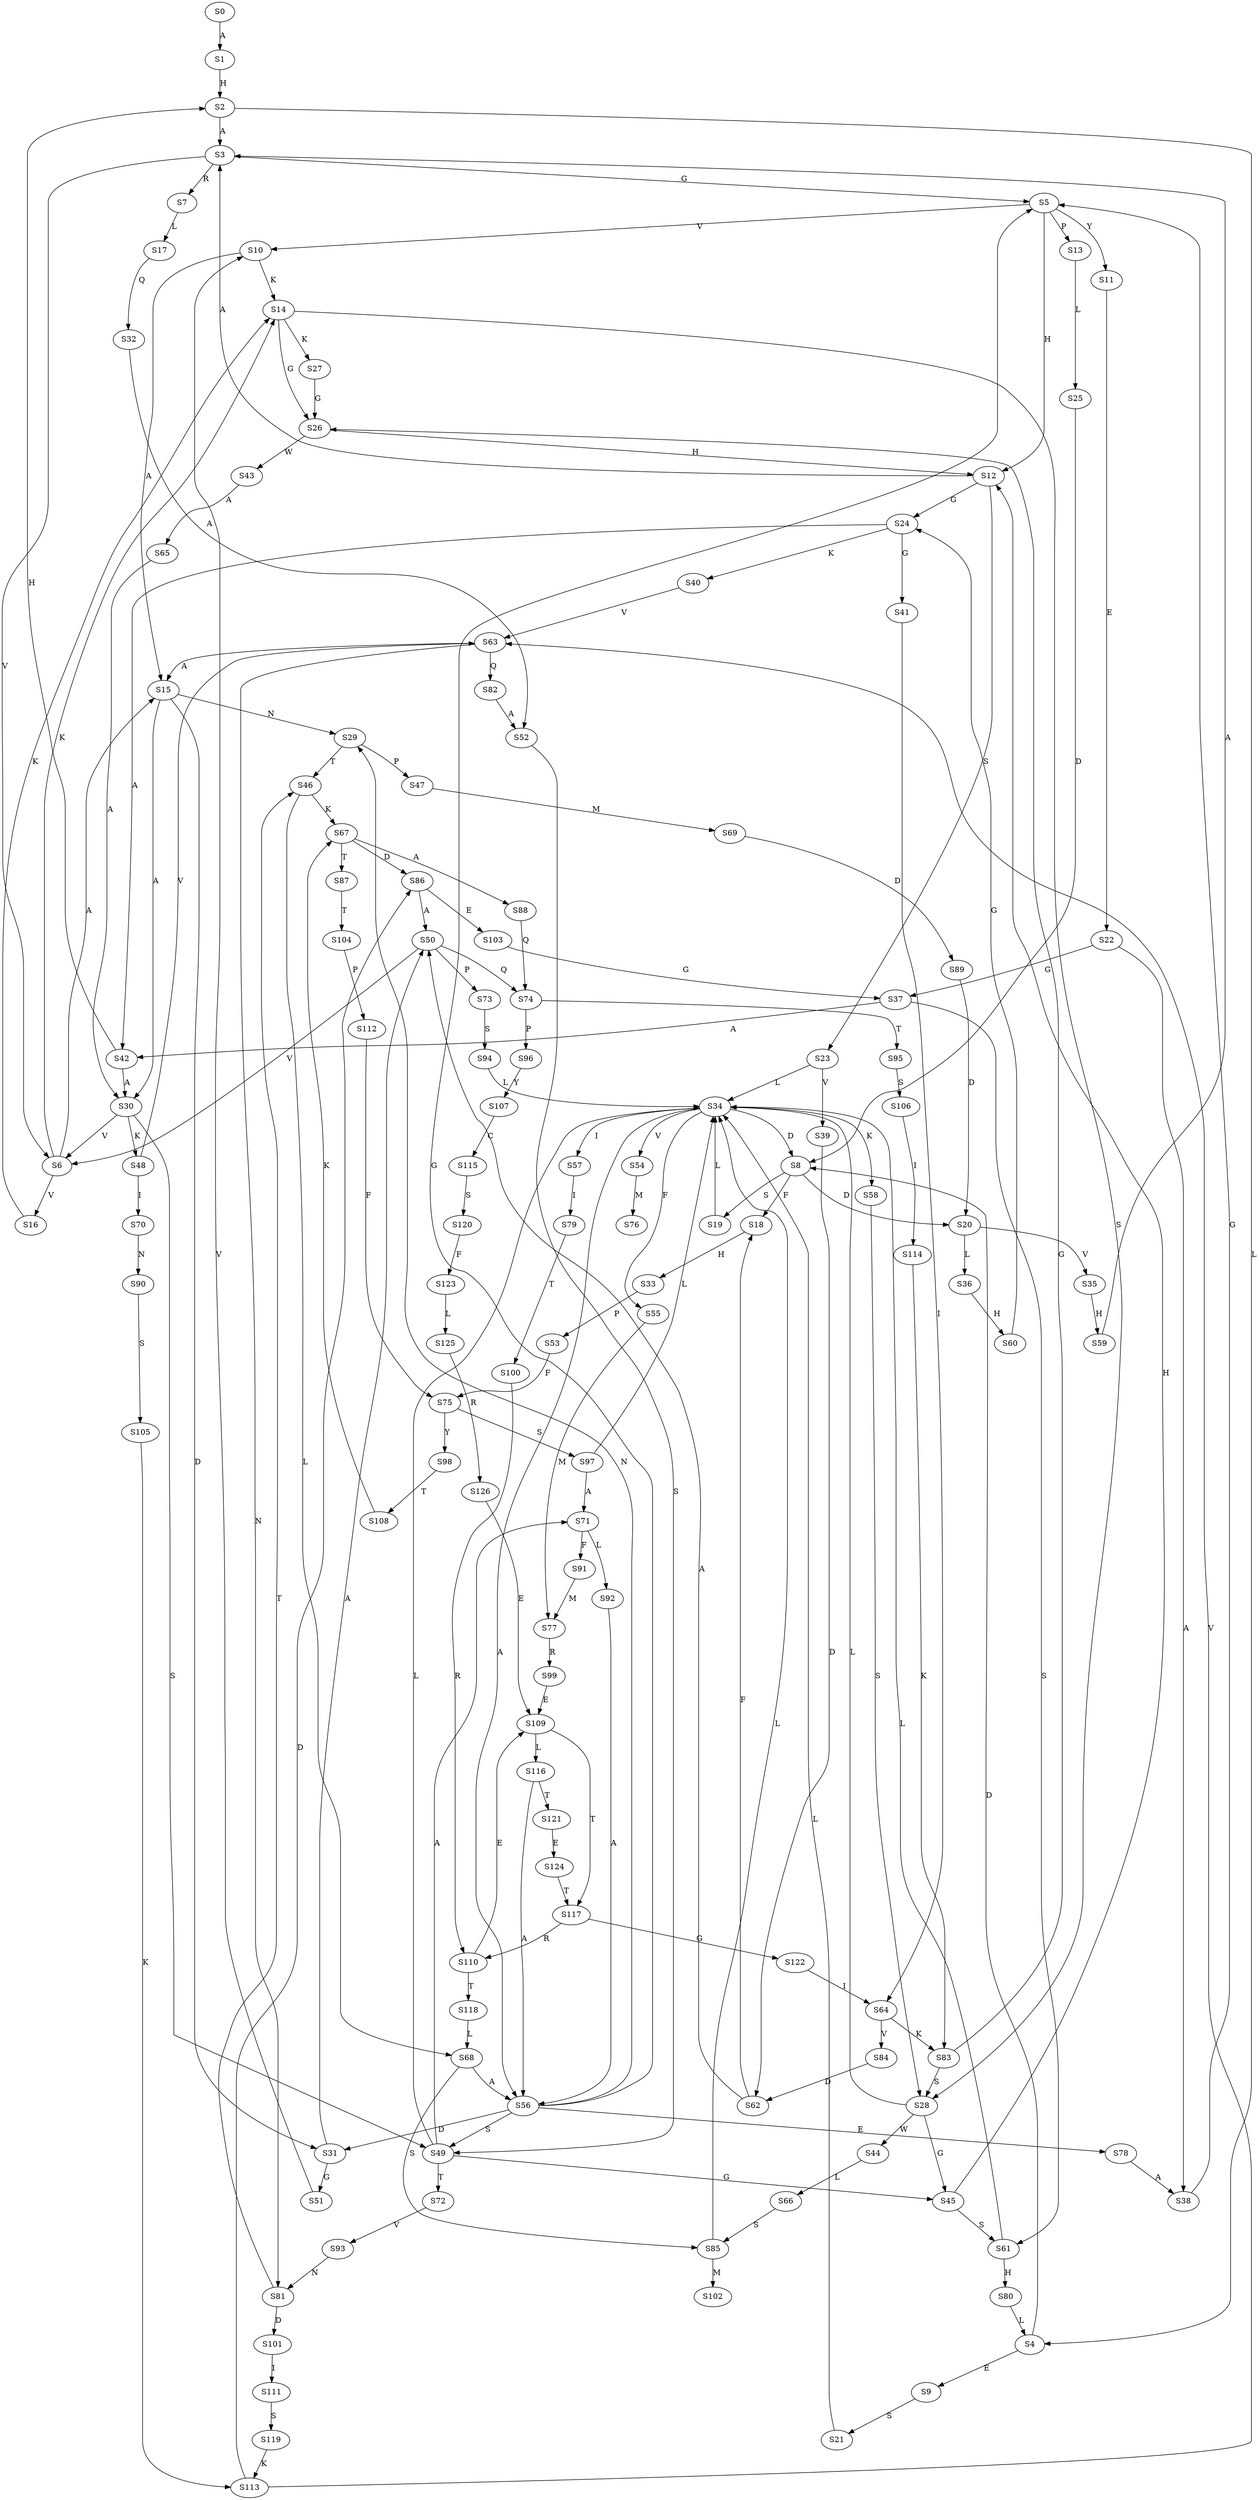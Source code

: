 strict digraph  {
	S0 -> S1 [ label = A ];
	S1 -> S2 [ label = H ];
	S2 -> S3 [ label = A ];
	S2 -> S4 [ label = L ];
	S3 -> S5 [ label = G ];
	S3 -> S6 [ label = V ];
	S3 -> S7 [ label = R ];
	S4 -> S8 [ label = D ];
	S4 -> S9 [ label = E ];
	S5 -> S10 [ label = V ];
	S5 -> S11 [ label = Y ];
	S5 -> S12 [ label = H ];
	S5 -> S13 [ label = P ];
	S6 -> S14 [ label = K ];
	S6 -> S15 [ label = A ];
	S6 -> S16 [ label = V ];
	S7 -> S17 [ label = L ];
	S8 -> S18 [ label = F ];
	S8 -> S19 [ label = S ];
	S8 -> S20 [ label = D ];
	S9 -> S21 [ label = S ];
	S10 -> S14 [ label = K ];
	S10 -> S15 [ label = A ];
	S11 -> S22 [ label = E ];
	S12 -> S23 [ label = S ];
	S12 -> S24 [ label = G ];
	S12 -> S3 [ label = A ];
	S13 -> S25 [ label = L ];
	S14 -> S26 [ label = G ];
	S14 -> S27 [ label = K ];
	S14 -> S28 [ label = S ];
	S15 -> S29 [ label = N ];
	S15 -> S30 [ label = A ];
	S15 -> S31 [ label = D ];
	S16 -> S14 [ label = K ];
	S17 -> S32 [ label = Q ];
	S18 -> S33 [ label = H ];
	S19 -> S34 [ label = L ];
	S20 -> S35 [ label = V ];
	S20 -> S36 [ label = L ];
	S21 -> S34 [ label = L ];
	S22 -> S37 [ label = G ];
	S22 -> S38 [ label = A ];
	S23 -> S34 [ label = L ];
	S23 -> S39 [ label = V ];
	S24 -> S40 [ label = K ];
	S24 -> S41 [ label = G ];
	S24 -> S42 [ label = A ];
	S25 -> S8 [ label = D ];
	S26 -> S43 [ label = W ];
	S26 -> S12 [ label = H ];
	S27 -> S26 [ label = G ];
	S28 -> S44 [ label = W ];
	S28 -> S45 [ label = G ];
	S28 -> S34 [ label = L ];
	S29 -> S46 [ label = T ];
	S29 -> S47 [ label = P ];
	S30 -> S48 [ label = K ];
	S30 -> S49 [ label = S ];
	S30 -> S6 [ label = V ];
	S31 -> S50 [ label = A ];
	S31 -> S51 [ label = G ];
	S32 -> S52 [ label = A ];
	S33 -> S53 [ label = P ];
	S34 -> S54 [ label = V ];
	S34 -> S55 [ label = F ];
	S34 -> S8 [ label = D ];
	S34 -> S56 [ label = A ];
	S34 -> S57 [ label = I ];
	S34 -> S58 [ label = K ];
	S35 -> S59 [ label = H ];
	S36 -> S60 [ label = H ];
	S37 -> S42 [ label = A ];
	S37 -> S61 [ label = S ];
	S38 -> S5 [ label = G ];
	S39 -> S62 [ label = D ];
	S40 -> S63 [ label = V ];
	S41 -> S64 [ label = I ];
	S42 -> S2 [ label = H ];
	S42 -> S30 [ label = A ];
	S43 -> S65 [ label = A ];
	S44 -> S66 [ label = L ];
	S45 -> S12 [ label = H ];
	S45 -> S61 [ label = S ];
	S46 -> S67 [ label = K ];
	S46 -> S68 [ label = L ];
	S47 -> S69 [ label = M ];
	S48 -> S63 [ label = V ];
	S48 -> S70 [ label = I ];
	S49 -> S45 [ label = G ];
	S49 -> S34 [ label = L ];
	S49 -> S71 [ label = A ];
	S49 -> S72 [ label = T ];
	S50 -> S73 [ label = P ];
	S50 -> S6 [ label = V ];
	S50 -> S74 [ label = Q ];
	S51 -> S10 [ label = V ];
	S52 -> S49 [ label = S ];
	S53 -> S75 [ label = F ];
	S54 -> S76 [ label = M ];
	S55 -> S77 [ label = M ];
	S56 -> S78 [ label = E ];
	S56 -> S31 [ label = D ];
	S56 -> S29 [ label = N ];
	S56 -> S49 [ label = S ];
	S56 -> S5 [ label = G ];
	S57 -> S79 [ label = I ];
	S58 -> S28 [ label = S ];
	S59 -> S3 [ label = A ];
	S60 -> S24 [ label = G ];
	S61 -> S34 [ label = L ];
	S61 -> S80 [ label = H ];
	S62 -> S18 [ label = F ];
	S62 -> S50 [ label = A ];
	S63 -> S81 [ label = N ];
	S63 -> S82 [ label = Q ];
	S63 -> S15 [ label = A ];
	S64 -> S83 [ label = K ];
	S64 -> S84 [ label = V ];
	S65 -> S30 [ label = A ];
	S66 -> S85 [ label = S ];
	S67 -> S86 [ label = D ];
	S67 -> S87 [ label = T ];
	S67 -> S88 [ label = A ];
	S68 -> S56 [ label = A ];
	S68 -> S85 [ label = S ];
	S69 -> S89 [ label = D ];
	S70 -> S90 [ label = N ];
	S71 -> S91 [ label = F ];
	S71 -> S92 [ label = L ];
	S72 -> S93 [ label = V ];
	S73 -> S94 [ label = S ];
	S74 -> S95 [ label = T ];
	S74 -> S96 [ label = P ];
	S75 -> S97 [ label = S ];
	S75 -> S98 [ label = Y ];
	S77 -> S99 [ label = R ];
	S78 -> S38 [ label = A ];
	S79 -> S100 [ label = T ];
	S80 -> S4 [ label = L ];
	S81 -> S46 [ label = T ];
	S81 -> S101 [ label = D ];
	S82 -> S52 [ label = A ];
	S83 -> S26 [ label = G ];
	S83 -> S28 [ label = S ];
	S84 -> S62 [ label = D ];
	S85 -> S102 [ label = M ];
	S85 -> S34 [ label = L ];
	S86 -> S50 [ label = A ];
	S86 -> S103 [ label = E ];
	S87 -> S104 [ label = T ];
	S88 -> S74 [ label = Q ];
	S89 -> S20 [ label = D ];
	S90 -> S105 [ label = S ];
	S91 -> S77 [ label = M ];
	S92 -> S56 [ label = A ];
	S93 -> S81 [ label = N ];
	S94 -> S34 [ label = L ];
	S95 -> S106 [ label = S ];
	S96 -> S107 [ label = Y ];
	S97 -> S34 [ label = L ];
	S97 -> S71 [ label = A ];
	S98 -> S108 [ label = T ];
	S99 -> S109 [ label = E ];
	S100 -> S110 [ label = R ];
	S101 -> S111 [ label = I ];
	S103 -> S37 [ label = G ];
	S104 -> S112 [ label = P ];
	S105 -> S113 [ label = K ];
	S106 -> S114 [ label = I ];
	S107 -> S115 [ label = C ];
	S108 -> S67 [ label = K ];
	S109 -> S116 [ label = L ];
	S109 -> S117 [ label = T ];
	S110 -> S118 [ label = T ];
	S110 -> S109 [ label = E ];
	S111 -> S119 [ label = S ];
	S112 -> S75 [ label = F ];
	S113 -> S86 [ label = D ];
	S113 -> S63 [ label = V ];
	S114 -> S83 [ label = K ];
	S115 -> S120 [ label = S ];
	S116 -> S56 [ label = A ];
	S116 -> S121 [ label = T ];
	S117 -> S110 [ label = R ];
	S117 -> S122 [ label = G ];
	S118 -> S68 [ label = L ];
	S119 -> S113 [ label = K ];
	S120 -> S123 [ label = F ];
	S121 -> S124 [ label = E ];
	S122 -> S64 [ label = I ];
	S123 -> S125 [ label = L ];
	S124 -> S117 [ label = T ];
	S125 -> S126 [ label = R ];
	S126 -> S109 [ label = E ];
}
